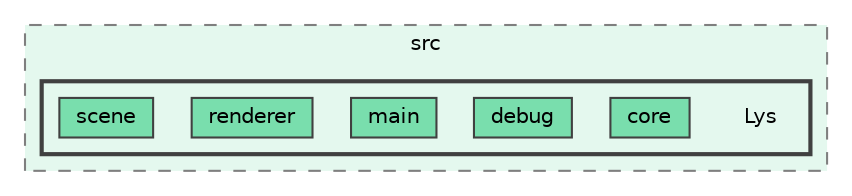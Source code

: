 digraph "Lys/src/Lys"
{
 // LATEX_PDF_SIZE
  bgcolor="transparent";
  edge [fontname=Helvetica,fontsize=10,labelfontname=Helvetica,labelfontsize=10];
  node [fontname=Helvetica,fontsize=10,shape=box,height=0.2,width=0.4];
  compound=true
  subgraph clusterdir_16aab0c8797fdf39cc24ce3df4a3820e {
    graph [ bgcolor="#e4f8ee", pencolor="grey50", label="src", fontname=Helvetica,fontsize=10 style="filled,dashed", URL="dir_16aab0c8797fdf39cc24ce3df4a3820e.html",tooltip=""]
  subgraph clusterdir_fd00c13d999e0e115c2b1b8d68dc9a29 {
    graph [ bgcolor="#e4f8ee", pencolor="grey25", label="", fontname=Helvetica,fontsize=10 style="filled,bold", URL="dir_fd00c13d999e0e115c2b1b8d68dc9a29.html",tooltip=""]
    dir_fd00c13d999e0e115c2b1b8d68dc9a29 [shape=plaintext, label="Lys"];
  dir_255dd73c5e627e1fd2080898e0342d0d [label="core", fillcolor="#79dead", color="grey25", style="filled", URL="dir_255dd73c5e627e1fd2080898e0342d0d.html",tooltip=""];
  dir_1cf0665225d8dd33487ada4dc1c7e8f5 [label="debug", fillcolor="#79dead", color="grey25", style="filled", URL="dir_1cf0665225d8dd33487ada4dc1c7e8f5.html",tooltip=""];
  dir_9e0075c89e4314210893bd93b4d71630 [label="main", fillcolor="#79dead", color="grey25", style="filled", URL="dir_9e0075c89e4314210893bd93b4d71630.html",tooltip=""];
  dir_ff8b8c8a6f8de840cf1d6ad20a3258be [label="renderer", fillcolor="#79dead", color="grey25", style="filled", URL="dir_ff8b8c8a6f8de840cf1d6ad20a3258be.html",tooltip=""];
  dir_a866cfa69d20bc68ee4a94138e6f4540 [label="scene", fillcolor="#79dead", color="grey25", style="filled", URL="dir_a866cfa69d20bc68ee4a94138e6f4540.html",tooltip=""];
  }
  }
}

